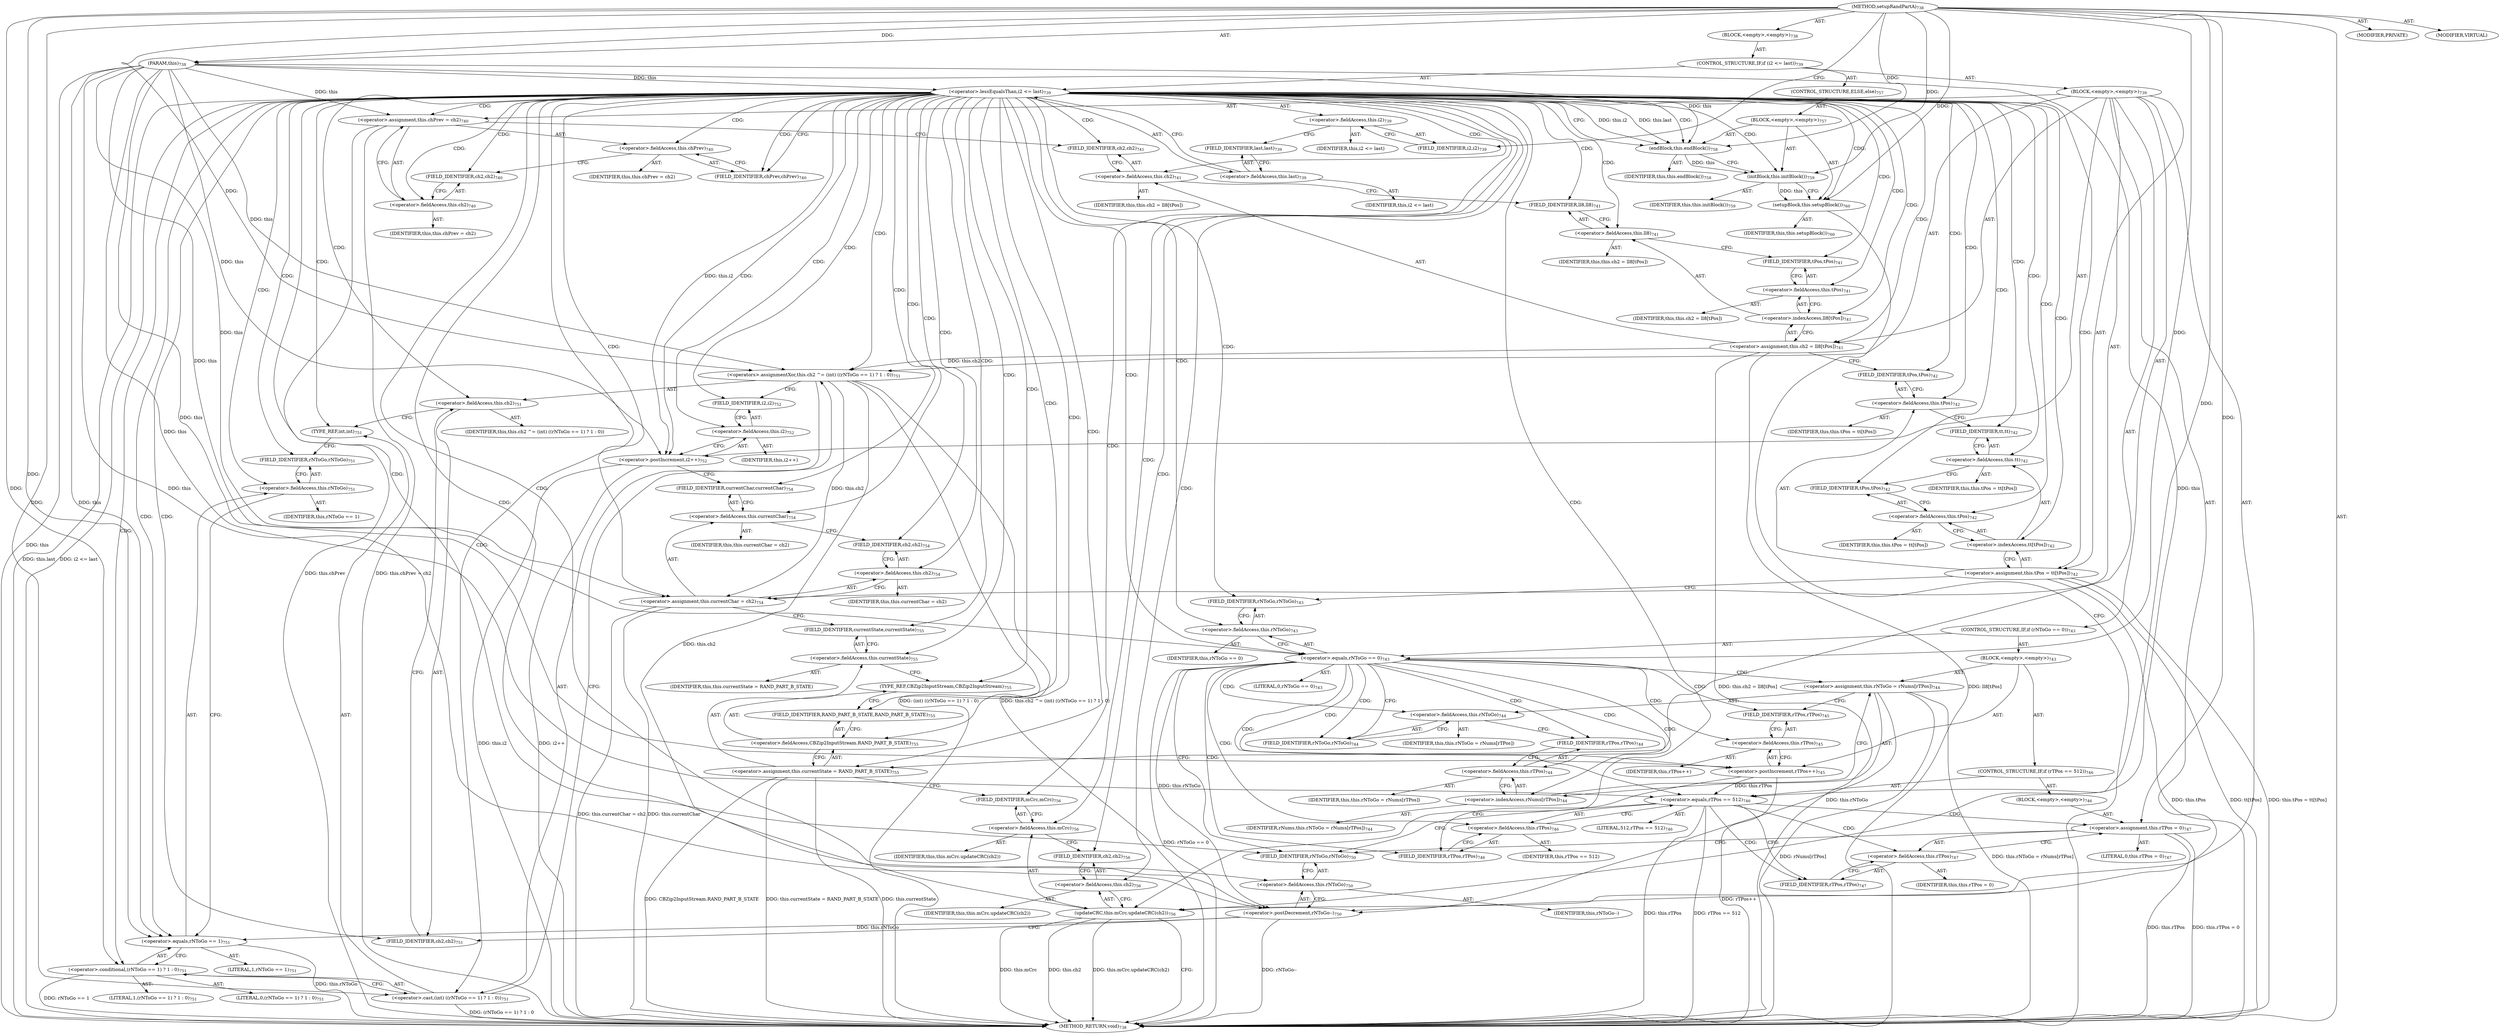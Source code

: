 digraph "setupRandPartA" {  
"111669149721" [label = <(METHOD,setupRandPartA)<SUB>738</SUB>> ]
"115964117004" [label = <(PARAM,this)<SUB>738</SUB>> ]
"25769803903" [label = <(BLOCK,&lt;empty&gt;,&lt;empty&gt;)<SUB>738</SUB>> ]
"47244640355" [label = <(CONTROL_STRUCTURE,IF,if (i2 &lt;= last))<SUB>739</SUB>> ]
"30064771876" [label = <(&lt;operator&gt;.lessEqualsThan,i2 &lt;= last)<SUB>739</SUB>> ]
"30064771877" [label = <(&lt;operator&gt;.fieldAccess,this.i2)<SUB>739</SUB>> ]
"68719477394" [label = <(IDENTIFIER,this,i2 &lt;= last)> ]
"55834575019" [label = <(FIELD_IDENTIFIER,i2,i2)<SUB>739</SUB>> ]
"30064771878" [label = <(&lt;operator&gt;.fieldAccess,this.last)<SUB>739</SUB>> ]
"68719477395" [label = <(IDENTIFIER,this,i2 &lt;= last)> ]
"55834575020" [label = <(FIELD_IDENTIFIER,last,last)<SUB>739</SUB>> ]
"25769803904" [label = <(BLOCK,&lt;empty&gt;,&lt;empty&gt;)<SUB>739</SUB>> ]
"30064771879" [label = <(&lt;operator&gt;.assignment,this.chPrev = ch2)<SUB>740</SUB>> ]
"30064771880" [label = <(&lt;operator&gt;.fieldAccess,this.chPrev)<SUB>740</SUB>> ]
"68719477396" [label = <(IDENTIFIER,this,this.chPrev = ch2)> ]
"55834575021" [label = <(FIELD_IDENTIFIER,chPrev,chPrev)<SUB>740</SUB>> ]
"30064771881" [label = <(&lt;operator&gt;.fieldAccess,this.ch2)<SUB>740</SUB>> ]
"68719477397" [label = <(IDENTIFIER,this,this.chPrev = ch2)> ]
"55834575022" [label = <(FIELD_IDENTIFIER,ch2,ch2)<SUB>740</SUB>> ]
"30064771882" [label = <(&lt;operator&gt;.assignment,this.ch2 = ll8[tPos])<SUB>741</SUB>> ]
"30064771883" [label = <(&lt;operator&gt;.fieldAccess,this.ch2)<SUB>741</SUB>> ]
"68719477398" [label = <(IDENTIFIER,this,this.ch2 = ll8[tPos])> ]
"55834575023" [label = <(FIELD_IDENTIFIER,ch2,ch2)<SUB>741</SUB>> ]
"30064771884" [label = <(&lt;operator&gt;.indexAccess,ll8[tPos])<SUB>741</SUB>> ]
"30064771885" [label = <(&lt;operator&gt;.fieldAccess,this.ll8)<SUB>741</SUB>> ]
"68719477399" [label = <(IDENTIFIER,this,this.ch2 = ll8[tPos])> ]
"55834575024" [label = <(FIELD_IDENTIFIER,ll8,ll8)<SUB>741</SUB>> ]
"30064771886" [label = <(&lt;operator&gt;.fieldAccess,this.tPos)<SUB>741</SUB>> ]
"68719477400" [label = <(IDENTIFIER,this,this.ch2 = ll8[tPos])> ]
"55834575025" [label = <(FIELD_IDENTIFIER,tPos,tPos)<SUB>741</SUB>> ]
"30064771887" [label = <(&lt;operator&gt;.assignment,this.tPos = tt[tPos])<SUB>742</SUB>> ]
"30064771888" [label = <(&lt;operator&gt;.fieldAccess,this.tPos)<SUB>742</SUB>> ]
"68719477401" [label = <(IDENTIFIER,this,this.tPos = tt[tPos])> ]
"55834575026" [label = <(FIELD_IDENTIFIER,tPos,tPos)<SUB>742</SUB>> ]
"30064771889" [label = <(&lt;operator&gt;.indexAccess,tt[tPos])<SUB>742</SUB>> ]
"30064771890" [label = <(&lt;operator&gt;.fieldAccess,this.tt)<SUB>742</SUB>> ]
"68719477402" [label = <(IDENTIFIER,this,this.tPos = tt[tPos])> ]
"55834575027" [label = <(FIELD_IDENTIFIER,tt,tt)<SUB>742</SUB>> ]
"30064771891" [label = <(&lt;operator&gt;.fieldAccess,this.tPos)<SUB>742</SUB>> ]
"68719477403" [label = <(IDENTIFIER,this,this.tPos = tt[tPos])> ]
"55834575028" [label = <(FIELD_IDENTIFIER,tPos,tPos)<SUB>742</SUB>> ]
"47244640356" [label = <(CONTROL_STRUCTURE,IF,if (rNToGo == 0))<SUB>743</SUB>> ]
"30064771892" [label = <(&lt;operator&gt;.equals,rNToGo == 0)<SUB>743</SUB>> ]
"30064771893" [label = <(&lt;operator&gt;.fieldAccess,this.rNToGo)<SUB>743</SUB>> ]
"68719477404" [label = <(IDENTIFIER,this,rNToGo == 0)> ]
"55834575029" [label = <(FIELD_IDENTIFIER,rNToGo,rNToGo)<SUB>743</SUB>> ]
"90194313417" [label = <(LITERAL,0,rNToGo == 0)<SUB>743</SUB>> ]
"25769803905" [label = <(BLOCK,&lt;empty&gt;,&lt;empty&gt;)<SUB>743</SUB>> ]
"30064771894" [label = <(&lt;operator&gt;.assignment,this.rNToGo = rNums[rTPos])<SUB>744</SUB>> ]
"30064771895" [label = <(&lt;operator&gt;.fieldAccess,this.rNToGo)<SUB>744</SUB>> ]
"68719477405" [label = <(IDENTIFIER,this,this.rNToGo = rNums[rTPos])> ]
"55834575030" [label = <(FIELD_IDENTIFIER,rNToGo,rNToGo)<SUB>744</SUB>> ]
"30064771896" [label = <(&lt;operator&gt;.indexAccess,rNums[rTPos])<SUB>744</SUB>> ]
"68719477406" [label = <(IDENTIFIER,rNums,this.rNToGo = rNums[rTPos])<SUB>744</SUB>> ]
"30064771897" [label = <(&lt;operator&gt;.fieldAccess,this.rTPos)<SUB>744</SUB>> ]
"68719477407" [label = <(IDENTIFIER,this,this.rNToGo = rNums[rTPos])> ]
"55834575031" [label = <(FIELD_IDENTIFIER,rTPos,rTPos)<SUB>744</SUB>> ]
"30064771898" [label = <(&lt;operator&gt;.postIncrement,rTPos++)<SUB>745</SUB>> ]
"30064771899" [label = <(&lt;operator&gt;.fieldAccess,this.rTPos)<SUB>745</SUB>> ]
"68719477408" [label = <(IDENTIFIER,this,rTPos++)> ]
"55834575032" [label = <(FIELD_IDENTIFIER,rTPos,rTPos)<SUB>745</SUB>> ]
"47244640357" [label = <(CONTROL_STRUCTURE,IF,if (rTPos == 512))<SUB>746</SUB>> ]
"30064771900" [label = <(&lt;operator&gt;.equals,rTPos == 512)<SUB>746</SUB>> ]
"30064771901" [label = <(&lt;operator&gt;.fieldAccess,this.rTPos)<SUB>746</SUB>> ]
"68719477409" [label = <(IDENTIFIER,this,rTPos == 512)> ]
"55834575033" [label = <(FIELD_IDENTIFIER,rTPos,rTPos)<SUB>746</SUB>> ]
"90194313418" [label = <(LITERAL,512,rTPos == 512)<SUB>746</SUB>> ]
"25769803906" [label = <(BLOCK,&lt;empty&gt;,&lt;empty&gt;)<SUB>746</SUB>> ]
"30064771902" [label = <(&lt;operator&gt;.assignment,this.rTPos = 0)<SUB>747</SUB>> ]
"30064771903" [label = <(&lt;operator&gt;.fieldAccess,this.rTPos)<SUB>747</SUB>> ]
"68719477410" [label = <(IDENTIFIER,this,this.rTPos = 0)> ]
"55834575034" [label = <(FIELD_IDENTIFIER,rTPos,rTPos)<SUB>747</SUB>> ]
"90194313419" [label = <(LITERAL,0,this.rTPos = 0)<SUB>747</SUB>> ]
"30064771904" [label = <(&lt;operator&gt;.postDecrement,rNToGo--)<SUB>750</SUB>> ]
"30064771905" [label = <(&lt;operator&gt;.fieldAccess,this.rNToGo)<SUB>750</SUB>> ]
"68719477411" [label = <(IDENTIFIER,this,rNToGo--)> ]
"55834575035" [label = <(FIELD_IDENTIFIER,rNToGo,rNToGo)<SUB>750</SUB>> ]
"30064771906" [label = <(&lt;operators&gt;.assignmentXor,this.ch2 ^= (int) ((rNToGo == 1) ? 1 : 0))<SUB>751</SUB>> ]
"30064771907" [label = <(&lt;operator&gt;.fieldAccess,this.ch2)<SUB>751</SUB>> ]
"68719477412" [label = <(IDENTIFIER,this,this.ch2 ^= (int) ((rNToGo == 1) ? 1 : 0))> ]
"55834575036" [label = <(FIELD_IDENTIFIER,ch2,ch2)<SUB>751</SUB>> ]
"30064771908" [label = <(&lt;operator&gt;.cast,(int) ((rNToGo == 1) ? 1 : 0))<SUB>751</SUB>> ]
"180388626454" [label = <(TYPE_REF,int,int)<SUB>751</SUB>> ]
"30064771909" [label = <(&lt;operator&gt;.conditional,(rNToGo == 1) ? 1 : 0)<SUB>751</SUB>> ]
"30064771910" [label = <(&lt;operator&gt;.equals,rNToGo == 1)<SUB>751</SUB>> ]
"30064771911" [label = <(&lt;operator&gt;.fieldAccess,this.rNToGo)<SUB>751</SUB>> ]
"68719477413" [label = <(IDENTIFIER,this,rNToGo == 1)> ]
"55834575037" [label = <(FIELD_IDENTIFIER,rNToGo,rNToGo)<SUB>751</SUB>> ]
"90194313420" [label = <(LITERAL,1,rNToGo == 1)<SUB>751</SUB>> ]
"90194313421" [label = <(LITERAL,1,(rNToGo == 1) ? 1 : 0)<SUB>751</SUB>> ]
"90194313422" [label = <(LITERAL,0,(rNToGo == 1) ? 1 : 0)<SUB>751</SUB>> ]
"30064771912" [label = <(&lt;operator&gt;.postIncrement,i2++)<SUB>752</SUB>> ]
"30064771913" [label = <(&lt;operator&gt;.fieldAccess,this.i2)<SUB>752</SUB>> ]
"68719477414" [label = <(IDENTIFIER,this,i2++)> ]
"55834575038" [label = <(FIELD_IDENTIFIER,i2,i2)<SUB>752</SUB>> ]
"30064771914" [label = <(&lt;operator&gt;.assignment,this.currentChar = ch2)<SUB>754</SUB>> ]
"30064771915" [label = <(&lt;operator&gt;.fieldAccess,this.currentChar)<SUB>754</SUB>> ]
"68719477415" [label = <(IDENTIFIER,this,this.currentChar = ch2)> ]
"55834575039" [label = <(FIELD_IDENTIFIER,currentChar,currentChar)<SUB>754</SUB>> ]
"30064771916" [label = <(&lt;operator&gt;.fieldAccess,this.ch2)<SUB>754</SUB>> ]
"68719477416" [label = <(IDENTIFIER,this,this.currentChar = ch2)> ]
"55834575040" [label = <(FIELD_IDENTIFIER,ch2,ch2)<SUB>754</SUB>> ]
"30064771917" [label = <(&lt;operator&gt;.assignment,this.currentState = RAND_PART_B_STATE)<SUB>755</SUB>> ]
"30064771918" [label = <(&lt;operator&gt;.fieldAccess,this.currentState)<SUB>755</SUB>> ]
"68719477417" [label = <(IDENTIFIER,this,this.currentState = RAND_PART_B_STATE)> ]
"55834575041" [label = <(FIELD_IDENTIFIER,currentState,currentState)<SUB>755</SUB>> ]
"30064771919" [label = <(&lt;operator&gt;.fieldAccess,CBZip2InputStream.RAND_PART_B_STATE)<SUB>755</SUB>> ]
"180388626455" [label = <(TYPE_REF,CBZip2InputStream,CBZip2InputStream)<SUB>755</SUB>> ]
"55834575042" [label = <(FIELD_IDENTIFIER,RAND_PART_B_STATE,RAND_PART_B_STATE)<SUB>755</SUB>> ]
"30064771920" [label = <(updateCRC,this.mCrc.updateCRC(ch2))<SUB>756</SUB>> ]
"30064771921" [label = <(&lt;operator&gt;.fieldAccess,this.mCrc)<SUB>756</SUB>> ]
"68719477418" [label = <(IDENTIFIER,this,this.mCrc.updateCRC(ch2))> ]
"55834575043" [label = <(FIELD_IDENTIFIER,mCrc,mCrc)<SUB>756</SUB>> ]
"30064771922" [label = <(&lt;operator&gt;.fieldAccess,this.ch2)<SUB>756</SUB>> ]
"68719477419" [label = <(IDENTIFIER,this,this.mCrc.updateCRC(ch2))> ]
"55834575044" [label = <(FIELD_IDENTIFIER,ch2,ch2)<SUB>756</SUB>> ]
"47244640358" [label = <(CONTROL_STRUCTURE,ELSE,else)<SUB>757</SUB>> ]
"25769803907" [label = <(BLOCK,&lt;empty&gt;,&lt;empty&gt;)<SUB>757</SUB>> ]
"30064771923" [label = <(endBlock,this.endBlock())<SUB>758</SUB>> ]
"68719476784" [label = <(IDENTIFIER,this,this.endBlock())<SUB>758</SUB>> ]
"30064771924" [label = <(initBlock,this.initBlock())<SUB>759</SUB>> ]
"68719476785" [label = <(IDENTIFIER,this,this.initBlock())<SUB>759</SUB>> ]
"30064771925" [label = <(setupBlock,this.setupBlock())<SUB>760</SUB>> ]
"68719476786" [label = <(IDENTIFIER,this,this.setupBlock())<SUB>760</SUB>> ]
"133143986268" [label = <(MODIFIER,PRIVATE)> ]
"133143986269" [label = <(MODIFIER,VIRTUAL)> ]
"128849018905" [label = <(METHOD_RETURN,void)<SUB>738</SUB>> ]
  "111669149721" -> "115964117004"  [ label = "AST: "] 
  "111669149721" -> "25769803903"  [ label = "AST: "] 
  "111669149721" -> "133143986268"  [ label = "AST: "] 
  "111669149721" -> "133143986269"  [ label = "AST: "] 
  "111669149721" -> "128849018905"  [ label = "AST: "] 
  "25769803903" -> "47244640355"  [ label = "AST: "] 
  "47244640355" -> "30064771876"  [ label = "AST: "] 
  "47244640355" -> "25769803904"  [ label = "AST: "] 
  "47244640355" -> "47244640358"  [ label = "AST: "] 
  "30064771876" -> "30064771877"  [ label = "AST: "] 
  "30064771876" -> "30064771878"  [ label = "AST: "] 
  "30064771877" -> "68719477394"  [ label = "AST: "] 
  "30064771877" -> "55834575019"  [ label = "AST: "] 
  "30064771878" -> "68719477395"  [ label = "AST: "] 
  "30064771878" -> "55834575020"  [ label = "AST: "] 
  "25769803904" -> "30064771879"  [ label = "AST: "] 
  "25769803904" -> "30064771882"  [ label = "AST: "] 
  "25769803904" -> "30064771887"  [ label = "AST: "] 
  "25769803904" -> "47244640356"  [ label = "AST: "] 
  "25769803904" -> "30064771904"  [ label = "AST: "] 
  "25769803904" -> "30064771906"  [ label = "AST: "] 
  "25769803904" -> "30064771912"  [ label = "AST: "] 
  "25769803904" -> "30064771914"  [ label = "AST: "] 
  "25769803904" -> "30064771917"  [ label = "AST: "] 
  "25769803904" -> "30064771920"  [ label = "AST: "] 
  "30064771879" -> "30064771880"  [ label = "AST: "] 
  "30064771879" -> "30064771881"  [ label = "AST: "] 
  "30064771880" -> "68719477396"  [ label = "AST: "] 
  "30064771880" -> "55834575021"  [ label = "AST: "] 
  "30064771881" -> "68719477397"  [ label = "AST: "] 
  "30064771881" -> "55834575022"  [ label = "AST: "] 
  "30064771882" -> "30064771883"  [ label = "AST: "] 
  "30064771882" -> "30064771884"  [ label = "AST: "] 
  "30064771883" -> "68719477398"  [ label = "AST: "] 
  "30064771883" -> "55834575023"  [ label = "AST: "] 
  "30064771884" -> "30064771885"  [ label = "AST: "] 
  "30064771884" -> "30064771886"  [ label = "AST: "] 
  "30064771885" -> "68719477399"  [ label = "AST: "] 
  "30064771885" -> "55834575024"  [ label = "AST: "] 
  "30064771886" -> "68719477400"  [ label = "AST: "] 
  "30064771886" -> "55834575025"  [ label = "AST: "] 
  "30064771887" -> "30064771888"  [ label = "AST: "] 
  "30064771887" -> "30064771889"  [ label = "AST: "] 
  "30064771888" -> "68719477401"  [ label = "AST: "] 
  "30064771888" -> "55834575026"  [ label = "AST: "] 
  "30064771889" -> "30064771890"  [ label = "AST: "] 
  "30064771889" -> "30064771891"  [ label = "AST: "] 
  "30064771890" -> "68719477402"  [ label = "AST: "] 
  "30064771890" -> "55834575027"  [ label = "AST: "] 
  "30064771891" -> "68719477403"  [ label = "AST: "] 
  "30064771891" -> "55834575028"  [ label = "AST: "] 
  "47244640356" -> "30064771892"  [ label = "AST: "] 
  "47244640356" -> "25769803905"  [ label = "AST: "] 
  "30064771892" -> "30064771893"  [ label = "AST: "] 
  "30064771892" -> "90194313417"  [ label = "AST: "] 
  "30064771893" -> "68719477404"  [ label = "AST: "] 
  "30064771893" -> "55834575029"  [ label = "AST: "] 
  "25769803905" -> "30064771894"  [ label = "AST: "] 
  "25769803905" -> "30064771898"  [ label = "AST: "] 
  "25769803905" -> "47244640357"  [ label = "AST: "] 
  "30064771894" -> "30064771895"  [ label = "AST: "] 
  "30064771894" -> "30064771896"  [ label = "AST: "] 
  "30064771895" -> "68719477405"  [ label = "AST: "] 
  "30064771895" -> "55834575030"  [ label = "AST: "] 
  "30064771896" -> "68719477406"  [ label = "AST: "] 
  "30064771896" -> "30064771897"  [ label = "AST: "] 
  "30064771897" -> "68719477407"  [ label = "AST: "] 
  "30064771897" -> "55834575031"  [ label = "AST: "] 
  "30064771898" -> "30064771899"  [ label = "AST: "] 
  "30064771899" -> "68719477408"  [ label = "AST: "] 
  "30064771899" -> "55834575032"  [ label = "AST: "] 
  "47244640357" -> "30064771900"  [ label = "AST: "] 
  "47244640357" -> "25769803906"  [ label = "AST: "] 
  "30064771900" -> "30064771901"  [ label = "AST: "] 
  "30064771900" -> "90194313418"  [ label = "AST: "] 
  "30064771901" -> "68719477409"  [ label = "AST: "] 
  "30064771901" -> "55834575033"  [ label = "AST: "] 
  "25769803906" -> "30064771902"  [ label = "AST: "] 
  "30064771902" -> "30064771903"  [ label = "AST: "] 
  "30064771902" -> "90194313419"  [ label = "AST: "] 
  "30064771903" -> "68719477410"  [ label = "AST: "] 
  "30064771903" -> "55834575034"  [ label = "AST: "] 
  "30064771904" -> "30064771905"  [ label = "AST: "] 
  "30064771905" -> "68719477411"  [ label = "AST: "] 
  "30064771905" -> "55834575035"  [ label = "AST: "] 
  "30064771906" -> "30064771907"  [ label = "AST: "] 
  "30064771906" -> "30064771908"  [ label = "AST: "] 
  "30064771907" -> "68719477412"  [ label = "AST: "] 
  "30064771907" -> "55834575036"  [ label = "AST: "] 
  "30064771908" -> "180388626454"  [ label = "AST: "] 
  "30064771908" -> "30064771909"  [ label = "AST: "] 
  "30064771909" -> "30064771910"  [ label = "AST: "] 
  "30064771909" -> "90194313421"  [ label = "AST: "] 
  "30064771909" -> "90194313422"  [ label = "AST: "] 
  "30064771910" -> "30064771911"  [ label = "AST: "] 
  "30064771910" -> "90194313420"  [ label = "AST: "] 
  "30064771911" -> "68719477413"  [ label = "AST: "] 
  "30064771911" -> "55834575037"  [ label = "AST: "] 
  "30064771912" -> "30064771913"  [ label = "AST: "] 
  "30064771913" -> "68719477414"  [ label = "AST: "] 
  "30064771913" -> "55834575038"  [ label = "AST: "] 
  "30064771914" -> "30064771915"  [ label = "AST: "] 
  "30064771914" -> "30064771916"  [ label = "AST: "] 
  "30064771915" -> "68719477415"  [ label = "AST: "] 
  "30064771915" -> "55834575039"  [ label = "AST: "] 
  "30064771916" -> "68719477416"  [ label = "AST: "] 
  "30064771916" -> "55834575040"  [ label = "AST: "] 
  "30064771917" -> "30064771918"  [ label = "AST: "] 
  "30064771917" -> "30064771919"  [ label = "AST: "] 
  "30064771918" -> "68719477417"  [ label = "AST: "] 
  "30064771918" -> "55834575041"  [ label = "AST: "] 
  "30064771919" -> "180388626455"  [ label = "AST: "] 
  "30064771919" -> "55834575042"  [ label = "AST: "] 
  "30064771920" -> "30064771921"  [ label = "AST: "] 
  "30064771920" -> "30064771922"  [ label = "AST: "] 
  "30064771921" -> "68719477418"  [ label = "AST: "] 
  "30064771921" -> "55834575043"  [ label = "AST: "] 
  "30064771922" -> "68719477419"  [ label = "AST: "] 
  "30064771922" -> "55834575044"  [ label = "AST: "] 
  "47244640358" -> "25769803907"  [ label = "AST: "] 
  "25769803907" -> "30064771923"  [ label = "AST: "] 
  "25769803907" -> "30064771924"  [ label = "AST: "] 
  "25769803907" -> "30064771925"  [ label = "AST: "] 
  "30064771923" -> "68719476784"  [ label = "AST: "] 
  "30064771924" -> "68719476785"  [ label = "AST: "] 
  "30064771925" -> "68719476786"  [ label = "AST: "] 
  "30064771876" -> "55834575021"  [ label = "CFG: "] 
  "30064771876" -> "30064771923"  [ label = "CFG: "] 
  "30064771877" -> "55834575020"  [ label = "CFG: "] 
  "30064771878" -> "30064771876"  [ label = "CFG: "] 
  "30064771879" -> "55834575023"  [ label = "CFG: "] 
  "30064771882" -> "55834575026"  [ label = "CFG: "] 
  "30064771887" -> "55834575029"  [ label = "CFG: "] 
  "30064771904" -> "55834575036"  [ label = "CFG: "] 
  "30064771906" -> "55834575038"  [ label = "CFG: "] 
  "30064771912" -> "55834575039"  [ label = "CFG: "] 
  "30064771914" -> "55834575041"  [ label = "CFG: "] 
  "30064771917" -> "55834575043"  [ label = "CFG: "] 
  "30064771920" -> "128849018905"  [ label = "CFG: "] 
  "55834575019" -> "30064771877"  [ label = "CFG: "] 
  "55834575020" -> "30064771878"  [ label = "CFG: "] 
  "30064771880" -> "55834575022"  [ label = "CFG: "] 
  "30064771881" -> "30064771879"  [ label = "CFG: "] 
  "30064771883" -> "55834575024"  [ label = "CFG: "] 
  "30064771884" -> "30064771882"  [ label = "CFG: "] 
  "30064771888" -> "55834575027"  [ label = "CFG: "] 
  "30064771889" -> "30064771887"  [ label = "CFG: "] 
  "30064771892" -> "55834575030"  [ label = "CFG: "] 
  "30064771892" -> "55834575035"  [ label = "CFG: "] 
  "30064771905" -> "30064771904"  [ label = "CFG: "] 
  "30064771907" -> "180388626454"  [ label = "CFG: "] 
  "30064771908" -> "30064771906"  [ label = "CFG: "] 
  "30064771913" -> "30064771912"  [ label = "CFG: "] 
  "30064771915" -> "55834575040"  [ label = "CFG: "] 
  "30064771916" -> "30064771914"  [ label = "CFG: "] 
  "30064771918" -> "180388626455"  [ label = "CFG: "] 
  "30064771919" -> "30064771917"  [ label = "CFG: "] 
  "30064771921" -> "55834575044"  [ label = "CFG: "] 
  "30064771922" -> "30064771920"  [ label = "CFG: "] 
  "30064771923" -> "30064771924"  [ label = "CFG: "] 
  "30064771924" -> "30064771925"  [ label = "CFG: "] 
  "30064771925" -> "128849018905"  [ label = "CFG: "] 
  "55834575021" -> "30064771880"  [ label = "CFG: "] 
  "55834575022" -> "30064771881"  [ label = "CFG: "] 
  "55834575023" -> "30064771883"  [ label = "CFG: "] 
  "30064771885" -> "55834575025"  [ label = "CFG: "] 
  "30064771886" -> "30064771884"  [ label = "CFG: "] 
  "55834575026" -> "30064771888"  [ label = "CFG: "] 
  "30064771890" -> "55834575028"  [ label = "CFG: "] 
  "30064771891" -> "30064771889"  [ label = "CFG: "] 
  "30064771893" -> "30064771892"  [ label = "CFG: "] 
  "30064771894" -> "55834575032"  [ label = "CFG: "] 
  "30064771898" -> "55834575033"  [ label = "CFG: "] 
  "55834575035" -> "30064771905"  [ label = "CFG: "] 
  "55834575036" -> "30064771907"  [ label = "CFG: "] 
  "180388626454" -> "55834575037"  [ label = "CFG: "] 
  "30064771909" -> "30064771908"  [ label = "CFG: "] 
  "55834575038" -> "30064771913"  [ label = "CFG: "] 
  "55834575039" -> "30064771915"  [ label = "CFG: "] 
  "55834575040" -> "30064771916"  [ label = "CFG: "] 
  "55834575041" -> "30064771918"  [ label = "CFG: "] 
  "180388626455" -> "55834575042"  [ label = "CFG: "] 
  "55834575042" -> "30064771919"  [ label = "CFG: "] 
  "55834575043" -> "30064771921"  [ label = "CFG: "] 
  "55834575044" -> "30064771922"  [ label = "CFG: "] 
  "55834575024" -> "30064771885"  [ label = "CFG: "] 
  "55834575025" -> "30064771886"  [ label = "CFG: "] 
  "55834575027" -> "30064771890"  [ label = "CFG: "] 
  "55834575028" -> "30064771891"  [ label = "CFG: "] 
  "55834575029" -> "30064771893"  [ label = "CFG: "] 
  "30064771895" -> "55834575031"  [ label = "CFG: "] 
  "30064771896" -> "30064771894"  [ label = "CFG: "] 
  "30064771899" -> "30064771898"  [ label = "CFG: "] 
  "30064771900" -> "55834575034"  [ label = "CFG: "] 
  "30064771900" -> "55834575035"  [ label = "CFG: "] 
  "30064771910" -> "30064771909"  [ label = "CFG: "] 
  "55834575030" -> "30064771895"  [ label = "CFG: "] 
  "30064771897" -> "30064771896"  [ label = "CFG: "] 
  "55834575032" -> "30064771899"  [ label = "CFG: "] 
  "30064771901" -> "30064771900"  [ label = "CFG: "] 
  "30064771902" -> "55834575035"  [ label = "CFG: "] 
  "30064771911" -> "30064771910"  [ label = "CFG: "] 
  "55834575031" -> "30064771897"  [ label = "CFG: "] 
  "55834575033" -> "30064771901"  [ label = "CFG: "] 
  "30064771903" -> "30064771902"  [ label = "CFG: "] 
  "55834575037" -> "30064771911"  [ label = "CFG: "] 
  "55834575034" -> "30064771903"  [ label = "CFG: "] 
  "111669149721" -> "55834575019"  [ label = "CFG: "] 
  "115964117004" -> "128849018905"  [ label = "DDG: this"] 
  "30064771876" -> "128849018905"  [ label = "DDG: this.last"] 
  "30064771876" -> "128849018905"  [ label = "DDG: i2 &lt;= last"] 
  "30064771879" -> "128849018905"  [ label = "DDG: this.chPrev"] 
  "30064771879" -> "128849018905"  [ label = "DDG: this.chPrev = ch2"] 
  "30064771882" -> "128849018905"  [ label = "DDG: ll8[tPos]"] 
  "30064771882" -> "128849018905"  [ label = "DDG: this.ch2 = ll8[tPos]"] 
  "30064771887" -> "128849018905"  [ label = "DDG: this.tPos"] 
  "30064771887" -> "128849018905"  [ label = "DDG: tt[tPos]"] 
  "30064771887" -> "128849018905"  [ label = "DDG: this.tPos = tt[tPos]"] 
  "30064771892" -> "128849018905"  [ label = "DDG: rNToGo == 0"] 
  "30064771894" -> "128849018905"  [ label = "DDG: rNums[rTPos]"] 
  "30064771894" -> "128849018905"  [ label = "DDG: this.rNToGo = rNums[rTPos]"] 
  "30064771898" -> "128849018905"  [ label = "DDG: rTPos++"] 
  "30064771900" -> "128849018905"  [ label = "DDG: this.rTPos"] 
  "30064771900" -> "128849018905"  [ label = "DDG: rTPos == 512"] 
  "30064771902" -> "128849018905"  [ label = "DDG: this.rTPos"] 
  "30064771902" -> "128849018905"  [ label = "DDG: this.rTPos = 0"] 
  "30064771904" -> "128849018905"  [ label = "DDG: rNToGo--"] 
  "30064771910" -> "128849018905"  [ label = "DDG: this.rNToGo"] 
  "30064771909" -> "128849018905"  [ label = "DDG: rNToGo == 1"] 
  "30064771908" -> "128849018905"  [ label = "DDG: (rNToGo == 1) ? 1 : 0"] 
  "30064771906" -> "128849018905"  [ label = "DDG: (int) ((rNToGo == 1) ? 1 : 0)"] 
  "30064771906" -> "128849018905"  [ label = "DDG: this.ch2 ^= (int) ((rNToGo == 1) ? 1 : 0)"] 
  "30064771912" -> "128849018905"  [ label = "DDG: this.i2"] 
  "30064771912" -> "128849018905"  [ label = "DDG: i2++"] 
  "30064771914" -> "128849018905"  [ label = "DDG: this.currentChar"] 
  "30064771914" -> "128849018905"  [ label = "DDG: this.currentChar = ch2"] 
  "30064771917" -> "128849018905"  [ label = "DDG: this.currentState"] 
  "30064771917" -> "128849018905"  [ label = "DDG: CBZip2InputStream.RAND_PART_B_STATE"] 
  "30064771917" -> "128849018905"  [ label = "DDG: this.currentState = RAND_PART_B_STATE"] 
  "30064771920" -> "128849018905"  [ label = "DDG: this.mCrc"] 
  "30064771920" -> "128849018905"  [ label = "DDG: this.ch2"] 
  "30064771920" -> "128849018905"  [ label = "DDG: this.mCrc.updateCRC(ch2)"] 
  "111669149721" -> "115964117004"  [ label = "DDG: "] 
  "115964117004" -> "30064771876"  [ label = "DDG: this"] 
  "115964117004" -> "30064771879"  [ label = "DDG: this"] 
  "111669149721" -> "30064771906"  [ label = "DDG: "] 
  "115964117004" -> "30064771914"  [ label = "DDG: this"] 
  "30064771906" -> "30064771914"  [ label = "DDG: this.ch2"] 
  "115964117004" -> "30064771904"  [ label = "DDG: this"] 
  "30064771892" -> "30064771904"  [ label = "DDG: this.rNToGo"] 
  "30064771894" -> "30064771904"  [ label = "DDG: this.rNToGo"] 
  "115964117004" -> "30064771906"  [ label = "DDG: this"] 
  "30064771882" -> "30064771906"  [ label = "DDG: this.ch2"] 
  "115964117004" -> "30064771912"  [ label = "DDG: this"] 
  "30064771876" -> "30064771912"  [ label = "DDG: this.i2"] 
  "115964117004" -> "30064771920"  [ label = "DDG: this"] 
  "30064771906" -> "30064771920"  [ label = "DDG: this.ch2"] 
  "115964117004" -> "30064771892"  [ label = "DDG: this"] 
  "111669149721" -> "30064771892"  [ label = "DDG: "] 
  "111669149721" -> "30064771908"  [ label = "DDG: "] 
  "115964117004" -> "30064771923"  [ label = "DDG: this"] 
  "30064771876" -> "30064771923"  [ label = "DDG: this.i2"] 
  "30064771876" -> "30064771923"  [ label = "DDG: this.last"] 
  "111669149721" -> "30064771923"  [ label = "DDG: "] 
  "30064771923" -> "30064771924"  [ label = "DDG: this"] 
  "111669149721" -> "30064771924"  [ label = "DDG: "] 
  "30064771924" -> "30064771925"  [ label = "DDG: this"] 
  "111669149721" -> "30064771925"  [ label = "DDG: "] 
  "115964117004" -> "30064771898"  [ label = "DDG: this"] 
  "111669149721" -> "30064771909"  [ label = "DDG: "] 
  "115964117004" -> "30064771900"  [ label = "DDG: this"] 
  "30064771898" -> "30064771900"  [ label = "DDG: this.rTPos"] 
  "111669149721" -> "30064771900"  [ label = "DDG: "] 
  "111669149721" -> "30064771902"  [ label = "DDG: "] 
  "115964117004" -> "30064771910"  [ label = "DDG: this"] 
  "30064771904" -> "30064771910"  [ label = "DDG: this.rNToGo"] 
  "111669149721" -> "30064771910"  [ label = "DDG: "] 
  "30064771876" -> "30064771925"  [ label = "CDG: "] 
  "30064771876" -> "30064771923"  [ label = "CDG: "] 
  "30064771876" -> "180388626454"  [ label = "CDG: "] 
  "30064771876" -> "30064771924"  [ label = "CDG: "] 
  "30064771876" -> "180388626455"  [ label = "CDG: "] 
  "30064771876" -> "30064771921"  [ label = "CDG: "] 
  "30064771876" -> "30064771922"  [ label = "CDG: "] 
  "30064771876" -> "30064771919"  [ label = "CDG: "] 
  "30064771876" -> "30064771920"  [ label = "CDG: "] 
  "30064771876" -> "55834575027"  [ label = "CDG: "] 
  "30064771876" -> "55834575028"  [ label = "CDG: "] 
  "30064771876" -> "55834575025"  [ label = "CDG: "] 
  "30064771876" -> "55834575026"  [ label = "CDG: "] 
  "30064771876" -> "55834575023"  [ label = "CDG: "] 
  "30064771876" -> "55834575024"  [ label = "CDG: "] 
  "30064771876" -> "55834575021"  [ label = "CDG: "] 
  "30064771876" -> "55834575022"  [ label = "CDG: "] 
  "30064771876" -> "55834575035"  [ label = "CDG: "] 
  "30064771876" -> "55834575036"  [ label = "CDG: "] 
  "30064771876" -> "55834575029"  [ label = "CDG: "] 
  "30064771876" -> "55834575043"  [ label = "CDG: "] 
  "30064771876" -> "55834575044"  [ label = "CDG: "] 
  "30064771876" -> "55834575041"  [ label = "CDG: "] 
  "30064771876" -> "55834575042"  [ label = "CDG: "] 
  "30064771876" -> "55834575039"  [ label = "CDG: "] 
  "30064771876" -> "55834575040"  [ label = "CDG: "] 
  "30064771876" -> "55834575037"  [ label = "CDG: "] 
  "30064771876" -> "55834575038"  [ label = "CDG: "] 
  "30064771876" -> "30064771885"  [ label = "CDG: "] 
  "30064771876" -> "30064771886"  [ label = "CDG: "] 
  "30064771876" -> "30064771883"  [ label = "CDG: "] 
  "30064771876" -> "30064771884"  [ label = "CDG: "] 
  "30064771876" -> "30064771881"  [ label = "CDG: "] 
  "30064771876" -> "30064771882"  [ label = "CDG: "] 
  "30064771876" -> "30064771879"  [ label = "CDG: "] 
  "30064771876" -> "30064771880"  [ label = "CDG: "] 
  "30064771876" -> "30064771893"  [ label = "CDG: "] 
  "30064771876" -> "30064771891"  [ label = "CDG: "] 
  "30064771876" -> "30064771892"  [ label = "CDG: "] 
  "30064771876" -> "30064771889"  [ label = "CDG: "] 
  "30064771876" -> "30064771890"  [ label = "CDG: "] 
  "30064771876" -> "30064771887"  [ label = "CDG: "] 
  "30064771876" -> "30064771888"  [ label = "CDG: "] 
  "30064771876" -> "30064771909"  [ label = "CDG: "] 
  "30064771876" -> "30064771910"  [ label = "CDG: "] 
  "30064771876" -> "30064771907"  [ label = "CDG: "] 
  "30064771876" -> "30064771908"  [ label = "CDG: "] 
  "30064771876" -> "30064771905"  [ label = "CDG: "] 
  "30064771876" -> "30064771906"  [ label = "CDG: "] 
  "30064771876" -> "30064771904"  [ label = "CDG: "] 
  "30064771876" -> "30064771917"  [ label = "CDG: "] 
  "30064771876" -> "30064771918"  [ label = "CDG: "] 
  "30064771876" -> "30064771915"  [ label = "CDG: "] 
  "30064771876" -> "30064771916"  [ label = "CDG: "] 
  "30064771876" -> "30064771913"  [ label = "CDG: "] 
  "30064771876" -> "30064771914"  [ label = "CDG: "] 
  "30064771876" -> "30064771911"  [ label = "CDG: "] 
  "30064771876" -> "30064771912"  [ label = "CDG: "] 
  "30064771892" -> "55834575033"  [ label = "CDG: "] 
  "30064771892" -> "55834575031"  [ label = "CDG: "] 
  "30064771892" -> "55834575032"  [ label = "CDG: "] 
  "30064771892" -> "55834575030"  [ label = "CDG: "] 
  "30064771892" -> "30064771894"  [ label = "CDG: "] 
  "30064771892" -> "30064771901"  [ label = "CDG: "] 
  "30064771892" -> "30064771899"  [ label = "CDG: "] 
  "30064771892" -> "30064771900"  [ label = "CDG: "] 
  "30064771892" -> "30064771897"  [ label = "CDG: "] 
  "30064771892" -> "30064771898"  [ label = "CDG: "] 
  "30064771892" -> "30064771895"  [ label = "CDG: "] 
  "30064771892" -> "30064771896"  [ label = "CDG: "] 
  "30064771900" -> "55834575034"  [ label = "CDG: "] 
  "30064771900" -> "30064771902"  [ label = "CDG: "] 
  "30064771900" -> "30064771903"  [ label = "CDG: "] 
}
